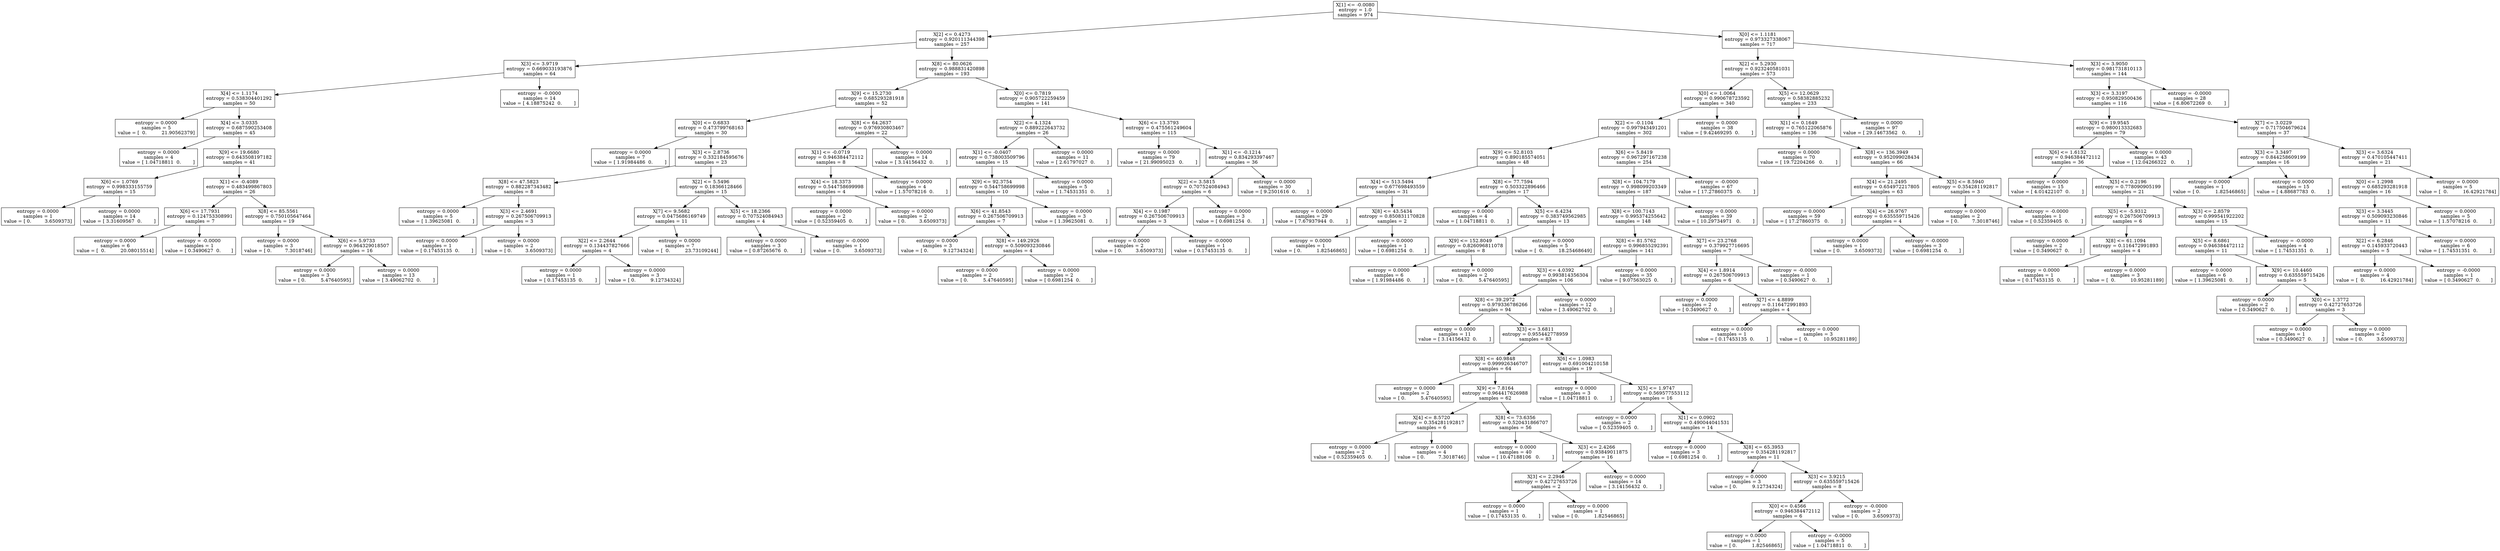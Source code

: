 digraph Tree {
0 [label="X[1] <= -0.0080\nentropy = 1.0\nsamples = 974", shape="box"] ;
1 [label="X[2] <= 0.4273\nentropy = 0.920111344398\nsamples = 257", shape="box"] ;
0 -> 1 ;
2 [label="X[3] <= 3.9719\nentropy = 0.669033193876\nsamples = 64", shape="box"] ;
1 -> 2 ;
3 [label="X[4] <= 1.1174\nentropy = 0.538304401292\nsamples = 50", shape="box"] ;
2 -> 3 ;
4 [label="entropy = 0.0000\nsamples = 5\nvalue = [  0.          21.90562379]", shape="box"] ;
3 -> 4 ;
5 [label="X[4] <= 3.0335\nentropy = 0.687590253408\nsamples = 45", shape="box"] ;
3 -> 5 ;
6 [label="entropy = 0.0000\nsamples = 4\nvalue = [ 1.04718811  0.        ]", shape="box"] ;
5 -> 6 ;
7 [label="X[9] <= 19.6680\nentropy = 0.643508197182\nsamples = 41", shape="box"] ;
5 -> 7 ;
8 [label="X[6] <= 1.0769\nentropy = 0.998333155759\nsamples = 15", shape="box"] ;
7 -> 8 ;
9 [label="entropy = 0.0000\nsamples = 1\nvalue = [ 0.         3.6509373]", shape="box"] ;
8 -> 9 ;
10 [label="entropy = 0.0000\nsamples = 14\nvalue = [ 3.31609567  0.        ]", shape="box"] ;
8 -> 10 ;
11 [label="X[1] <= -0.4089\nentropy = 0.483499867803\nsamples = 26", shape="box"] ;
7 -> 11 ;
12 [label="X[6] <= 17.7931\nentropy = 0.124753308991\nsamples = 7", shape="box"] ;
11 -> 12 ;
13 [label="entropy = 0.0000\nsamples = 6\nvalue = [  0.          20.08015514]", shape="box"] ;
12 -> 13 ;
14 [label="entropy = -0.0000\nsamples = 1\nvalue = [ 0.3490627  0.       ]", shape="box"] ;
12 -> 14 ;
15 [label="X[8] <= 85.5561\nentropy = 0.750105647464\nsamples = 19", shape="box"] ;
11 -> 15 ;
16 [label="entropy = 0.0000\nsamples = 3\nvalue = [ 0.         7.3018746]", shape="box"] ;
15 -> 16 ;
17 [label="X[6] <= 5.9733\nentropy = 0.964329018507\nsamples = 16", shape="box"] ;
15 -> 17 ;
18 [label="entropy = 0.0000\nsamples = 3\nvalue = [ 0.          5.47640595]", shape="box"] ;
17 -> 18 ;
19 [label="entropy = 0.0000\nsamples = 13\nvalue = [ 3.49062702  0.        ]", shape="box"] ;
17 -> 19 ;
20 [label="entropy = -0.0000\nsamples = 14\nvalue = [ 4.18875242  0.        ]", shape="box"] ;
2 -> 20 ;
21 [label="X[8] <= 80.0626\nentropy = 0.988831420898\nsamples = 193", shape="box"] ;
1 -> 21 ;
22 [label="X[9] <= 15.2730\nentropy = 0.685293281918\nsamples = 52", shape="box"] ;
21 -> 22 ;
23 [label="X[0] <= 0.6833\nentropy = 0.473799768163\nsamples = 30", shape="box"] ;
22 -> 23 ;
24 [label="entropy = 0.0000\nsamples = 7\nvalue = [ 1.91984486  0.        ]", shape="box"] ;
23 -> 24 ;
25 [label="X[3] <= 2.8736\nentropy = 0.332184595676\nsamples = 23", shape="box"] ;
23 -> 25 ;
26 [label="X[8] <= 47.5823\nentropy = 0.882287343482\nsamples = 8", shape="box"] ;
25 -> 26 ;
27 [label="entropy = 0.0000\nsamples = 5\nvalue = [ 1.39625081  0.        ]", shape="box"] ;
26 -> 27 ;
28 [label="X[3] <= 2.4691\nentropy = 0.267506709913\nsamples = 3", shape="box"] ;
26 -> 28 ;
29 [label="entropy = 0.0000\nsamples = 1\nvalue = [ 0.17453135  0.        ]", shape="box"] ;
28 -> 29 ;
30 [label="entropy = 0.0000\nsamples = 2\nvalue = [ 0.         3.6509373]", shape="box"] ;
28 -> 30 ;
31 [label="X[2] <= 5.5496\nentropy = 0.18366128466\nsamples = 15", shape="box"] ;
25 -> 31 ;
32 [label="X[7] <= 9.5682\nentropy = 0.0475686169749\nsamples = 11", shape="box"] ;
31 -> 32 ;
33 [label="X[2] <= 2.2644\nentropy = 0.134437827666\nsamples = 4", shape="box"] ;
32 -> 33 ;
34 [label="entropy = 0.0000\nsamples = 1\nvalue = [ 0.17453135  0.        ]", shape="box"] ;
33 -> 34 ;
35 [label="entropy = 0.0000\nsamples = 3\nvalue = [ 0.          9.12734324]", shape="box"] ;
33 -> 35 ;
36 [label="entropy = 0.0000\nsamples = 7\nvalue = [  0.          23.73109244]", shape="box"] ;
32 -> 36 ;
37 [label="X[5] <= 18.2366\nentropy = 0.707524084943\nsamples = 4", shape="box"] ;
31 -> 37 ;
38 [label="entropy = 0.0000\nsamples = 3\nvalue = [ 0.87265676  0.        ]", shape="box"] ;
37 -> 38 ;
39 [label="entropy = -0.0000\nsamples = 1\nvalue = [ 0.         3.6509373]", shape="box"] ;
37 -> 39 ;
40 [label="X[8] <= 64.2637\nentropy = 0.976930803467\nsamples = 22", shape="box"] ;
22 -> 40 ;
41 [label="X[1] <= -0.0719\nentropy = 0.946384472112\nsamples = 8", shape="box"] ;
40 -> 41 ;
42 [label="X[4] <= 18.3373\nentropy = 0.544758699998\nsamples = 4", shape="box"] ;
41 -> 42 ;
43 [label="entropy = 0.0000\nsamples = 2\nvalue = [ 0.52359405  0.        ]", shape="box"] ;
42 -> 43 ;
44 [label="entropy = 0.0000\nsamples = 2\nvalue = [ 0.         3.6509373]", shape="box"] ;
42 -> 44 ;
45 [label="entropy = 0.0000\nsamples = 4\nvalue = [ 1.57078216  0.        ]", shape="box"] ;
41 -> 45 ;
46 [label="entropy = 0.0000\nsamples = 14\nvalue = [ 3.14156432  0.        ]", shape="box"] ;
40 -> 46 ;
47 [label="X[0] <= 0.7819\nentropy = 0.905722259459\nsamples = 141", shape="box"] ;
21 -> 47 ;
48 [label="X[2] <= 4.1324\nentropy = 0.889222643732\nsamples = 26", shape="box"] ;
47 -> 48 ;
49 [label="X[1] <= -0.0407\nentropy = 0.738003509796\nsamples = 15", shape="box"] ;
48 -> 49 ;
50 [label="X[9] <= 92.3754\nentropy = 0.544758699998\nsamples = 10", shape="box"] ;
49 -> 50 ;
51 [label="X[6] <= 41.8543\nentropy = 0.267506709913\nsamples = 7", shape="box"] ;
50 -> 51 ;
52 [label="entropy = 0.0000\nsamples = 3\nvalue = [ 0.          9.12734324]", shape="box"] ;
51 -> 52 ;
53 [label="X[8] <= 149.2926\nentropy = 0.509093230846\nsamples = 4", shape="box"] ;
51 -> 53 ;
54 [label="entropy = 0.0000\nsamples = 2\nvalue = [ 0.          5.47640595]", shape="box"] ;
53 -> 54 ;
55 [label="entropy = 0.0000\nsamples = 2\nvalue = [ 0.6981254  0.       ]", shape="box"] ;
53 -> 55 ;
56 [label="entropy = 0.0000\nsamples = 3\nvalue = [ 1.39625081  0.        ]", shape="box"] ;
50 -> 56 ;
57 [label="entropy = 0.0000\nsamples = 5\nvalue = [ 1.74531351  0.        ]", shape="box"] ;
49 -> 57 ;
58 [label="entropy = 0.0000\nsamples = 11\nvalue = [ 2.61797027  0.        ]", shape="box"] ;
48 -> 58 ;
59 [label="X[6] <= 13.3793\nentropy = 0.475561249604\nsamples = 115", shape="box"] ;
47 -> 59 ;
60 [label="entropy = 0.0000\nsamples = 79\nvalue = [ 21.99095023   0.        ]", shape="box"] ;
59 -> 60 ;
61 [label="X[1] <= -0.1214\nentropy = 0.834293397467\nsamples = 36", shape="box"] ;
59 -> 61 ;
62 [label="X[2] <= 3.5815\nentropy = 0.707524084943\nsamples = 6", shape="box"] ;
61 -> 62 ;
63 [label="X[4] <= 0.1987\nentropy = 0.267506709913\nsamples = 3", shape="box"] ;
62 -> 63 ;
64 [label="entropy = 0.0000\nsamples = 2\nvalue = [ 0.         3.6509373]", shape="box"] ;
63 -> 64 ;
65 [label="entropy = -0.0000\nsamples = 1\nvalue = [ 0.17453135  0.        ]", shape="box"] ;
63 -> 65 ;
66 [label="entropy = 0.0000\nsamples = 3\nvalue = [ 0.6981254  0.       ]", shape="box"] ;
62 -> 66 ;
67 [label="entropy = 0.0000\nsamples = 30\nvalue = [ 9.2501616  0.       ]", shape="box"] ;
61 -> 67 ;
68 [label="X[0] <= 1.1181\nentropy = 0.973327338067\nsamples = 717", shape="box"] ;
0 -> 68 ;
69 [label="X[2] <= 5.2930\nentropy = 0.923240581031\nsamples = 573", shape="box"] ;
68 -> 69 ;
70 [label="X[0] <= 1.0064\nentropy = 0.990678723592\nsamples = 340", shape="box"] ;
69 -> 70 ;
71 [label="X[2] <= -0.1104\nentropy = 0.997943491201\nsamples = 302", shape="box"] ;
70 -> 71 ;
72 [label="X[9] <= 52.8103\nentropy = 0.890185574051\nsamples = 48", shape="box"] ;
71 -> 72 ;
73 [label="X[4] <= 513.5494\nentropy = 0.677698493559\nsamples = 31", shape="box"] ;
72 -> 73 ;
74 [label="entropy = 0.0000\nsamples = 29\nvalue = [ 7.67937944  0.        ]", shape="box"] ;
73 -> 74 ;
75 [label="X[8] <= 43.5434\nentropy = 0.850831170828\nsamples = 2", shape="box"] ;
73 -> 75 ;
76 [label="entropy = 0.0000\nsamples = 1\nvalue = [ 0.          1.82546865]", shape="box"] ;
75 -> 76 ;
77 [label="entropy = 0.0000\nsamples = 1\nvalue = [ 0.6981254  0.       ]", shape="box"] ;
75 -> 77 ;
78 [label="X[8] <= 77.7594\nentropy = 0.503322896466\nsamples = 17", shape="box"] ;
72 -> 78 ;
79 [label="entropy = 0.0000\nsamples = 4\nvalue = [ 1.04718811  0.        ]", shape="box"] ;
78 -> 79 ;
80 [label="X[5] <= 6.4234\nentropy = 0.383749562985\nsamples = 13", shape="box"] ;
78 -> 80 ;
81 [label="X[9] <= 152.8049\nentropy = 0.826096811078\nsamples = 8", shape="box"] ;
80 -> 81 ;
82 [label="entropy = 0.0000\nsamples = 6\nvalue = [ 1.91984486  0.        ]", shape="box"] ;
81 -> 82 ;
83 [label="entropy = 0.0000\nsamples = 2\nvalue = [ 0.          5.47640595]", shape="box"] ;
81 -> 83 ;
84 [label="entropy = 0.0000\nsamples = 5\nvalue = [  0.          18.25468649]", shape="box"] ;
80 -> 84 ;
85 [label="X[6] <= 5.8419\nentropy = 0.967297167238\nsamples = 254", shape="box"] ;
71 -> 85 ;
86 [label="X[8] <= 104.7179\nentropy = 0.998099203349\nsamples = 187", shape="box"] ;
85 -> 86 ;
87 [label="X[8] <= 100.7143\nentropy = 0.995374255642\nsamples = 148", shape="box"] ;
86 -> 87 ;
88 [label="X[8] <= 81.5762\nentropy = 0.996855292391\nsamples = 141", shape="box"] ;
87 -> 88 ;
89 [label="X[3] <= 4.0392\nentropy = 0.993814356304\nsamples = 106", shape="box"] ;
88 -> 89 ;
90 [label="X[8] <= 39.2972\nentropy = 0.979336786266\nsamples = 94", shape="box"] ;
89 -> 90 ;
91 [label="entropy = 0.0000\nsamples = 11\nvalue = [ 3.14156432  0.        ]", shape="box"] ;
90 -> 91 ;
92 [label="X[3] <= 3.6811\nentropy = 0.955442778959\nsamples = 83", shape="box"] ;
90 -> 92 ;
93 [label="X[8] <= 40.9848\nentropy = 0.999926346707\nsamples = 64", shape="box"] ;
92 -> 93 ;
94 [label="entropy = 0.0000\nsamples = 2\nvalue = [ 0.          5.47640595]", shape="box"] ;
93 -> 94 ;
95 [label="X[9] <= 7.8164\nentropy = 0.964417626988\nsamples = 62", shape="box"] ;
93 -> 95 ;
96 [label="X[4] <= 8.5720\nentropy = 0.354281192817\nsamples = 6", shape="box"] ;
95 -> 96 ;
97 [label="entropy = 0.0000\nsamples = 2\nvalue = [ 0.52359405  0.        ]", shape="box"] ;
96 -> 97 ;
98 [label="entropy = 0.0000\nsamples = 4\nvalue = [ 0.         7.3018746]", shape="box"] ;
96 -> 98 ;
99 [label="X[8] <= 73.6356\nentropy = 0.520431866707\nsamples = 56", shape="box"] ;
95 -> 99 ;
100 [label="entropy = 0.0000\nsamples = 40\nvalue = [ 10.47188106   0.        ]", shape="box"] ;
99 -> 100 ;
101 [label="X[3] <= 2.4266\nentropy = 0.93849011875\nsamples = 16", shape="box"] ;
99 -> 101 ;
102 [label="X[3] <= 2.2946\nentropy = 0.42727653726\nsamples = 2", shape="box"] ;
101 -> 102 ;
103 [label="entropy = 0.0000\nsamples = 1\nvalue = [ 0.17453135  0.        ]", shape="box"] ;
102 -> 103 ;
104 [label="entropy = 0.0000\nsamples = 1\nvalue = [ 0.          1.82546865]", shape="box"] ;
102 -> 104 ;
105 [label="entropy = 0.0000\nsamples = 14\nvalue = [ 3.14156432  0.        ]", shape="box"] ;
101 -> 105 ;
106 [label="X[6] <= 1.0983\nentropy = 0.691004210158\nsamples = 19", shape="box"] ;
92 -> 106 ;
107 [label="entropy = 0.0000\nsamples = 3\nvalue = [ 1.04718811  0.        ]", shape="box"] ;
106 -> 107 ;
108 [label="X[5] <= 1.9747\nentropy = 0.569577553112\nsamples = 16", shape="box"] ;
106 -> 108 ;
109 [label="entropy = 0.0000\nsamples = 2\nvalue = [ 0.52359405  0.        ]", shape="box"] ;
108 -> 109 ;
110 [label="X[1] <= 0.0902\nentropy = 0.490044041531\nsamples = 14", shape="box"] ;
108 -> 110 ;
111 [label="entropy = 0.0000\nsamples = 3\nvalue = [ 0.6981254  0.       ]", shape="box"] ;
110 -> 111 ;
112 [label="X[8] <= 65.3953\nentropy = 0.354281192817\nsamples = 11", shape="box"] ;
110 -> 112 ;
113 [label="entropy = 0.0000\nsamples = 3\nvalue = [ 0.          9.12734324]", shape="box"] ;
112 -> 113 ;
114 [label="X[3] <= 3.9215\nentropy = 0.635559715426\nsamples = 8", shape="box"] ;
112 -> 114 ;
115 [label="X[0] <= 0.4566\nentropy = 0.946384472112\nsamples = 6", shape="box"] ;
114 -> 115 ;
116 [label="entropy = 0.0000\nsamples = 1\nvalue = [ 0.          1.82546865]", shape="box"] ;
115 -> 116 ;
117 [label="entropy = -0.0000\nsamples = 5\nvalue = [ 1.04718811  0.        ]", shape="box"] ;
115 -> 117 ;
118 [label="entropy = -0.0000\nsamples = 2\nvalue = [ 0.         3.6509373]", shape="box"] ;
114 -> 118 ;
119 [label="entropy = 0.0000\nsamples = 12\nvalue = [ 3.49062702  0.        ]", shape="box"] ;
89 -> 119 ;
120 [label="entropy = 0.0000\nsamples = 35\nvalue = [ 9.07563025  0.        ]", shape="box"] ;
88 -> 120 ;
121 [label="X[7] <= 23.2768\nentropy = 0.379927716695\nsamples = 7", shape="box"] ;
87 -> 121 ;
122 [label="X[4] <= 1.8914\nentropy = 0.267506709913\nsamples = 6", shape="box"] ;
121 -> 122 ;
123 [label="entropy = 0.0000\nsamples = 2\nvalue = [ 0.3490627  0.       ]", shape="box"] ;
122 -> 123 ;
124 [label="X[7] <= 4.8899\nentropy = 0.116472991893\nsamples = 4", shape="box"] ;
122 -> 124 ;
125 [label="entropy = 0.0000\nsamples = 1\nvalue = [ 0.17453135  0.        ]", shape="box"] ;
124 -> 125 ;
126 [label="entropy = 0.0000\nsamples = 3\nvalue = [  0.          10.95281189]", shape="box"] ;
124 -> 126 ;
127 [label="entropy = -0.0000\nsamples = 1\nvalue = [ 0.3490627  0.       ]", shape="box"] ;
121 -> 127 ;
128 [label="entropy = 0.0000\nsamples = 39\nvalue = [ 10.29734971   0.        ]", shape="box"] ;
86 -> 128 ;
129 [label="entropy = -0.0000\nsamples = 67\nvalue = [ 17.27860375   0.        ]", shape="box"] ;
85 -> 129 ;
130 [label="entropy = 0.0000\nsamples = 38\nvalue = [ 9.42469295  0.        ]", shape="box"] ;
70 -> 130 ;
131 [label="X[5] <= 12.0629\nentropy = 0.58382885232\nsamples = 233", shape="box"] ;
69 -> 131 ;
132 [label="X[1] <= 0.1649\nentropy = 0.765122065876\nsamples = 136", shape="box"] ;
131 -> 132 ;
133 [label="entropy = 0.0000\nsamples = 70\nvalue = [ 19.72204266   0.        ]", shape="box"] ;
132 -> 133 ;
134 [label="X[8] <= 136.3949\nentropy = 0.952099028434\nsamples = 66", shape="box"] ;
132 -> 134 ;
135 [label="X[4] <= 21.2495\nentropy = 0.654972217805\nsamples = 63", shape="box"] ;
134 -> 135 ;
136 [label="entropy = 0.0000\nsamples = 59\nvalue = [ 17.27860375   0.        ]", shape="box"] ;
135 -> 136 ;
137 [label="X[4] <= 26.9767\nentropy = 0.635559715426\nsamples = 4", shape="box"] ;
135 -> 137 ;
138 [label="entropy = 0.0000\nsamples = 1\nvalue = [ 0.         3.6509373]", shape="box"] ;
137 -> 138 ;
139 [label="entropy = -0.0000\nsamples = 3\nvalue = [ 0.6981254  0.       ]", shape="box"] ;
137 -> 139 ;
140 [label="X[5] <= 8.5940\nentropy = 0.354281192817\nsamples = 3", shape="box"] ;
134 -> 140 ;
141 [label="entropy = 0.0000\nsamples = 2\nvalue = [ 0.         7.3018746]", shape="box"] ;
140 -> 141 ;
142 [label="entropy = -0.0000\nsamples = 1\nvalue = [ 0.52359405  0.        ]", shape="box"] ;
140 -> 142 ;
143 [label="entropy = 0.0000\nsamples = 97\nvalue = [ 29.14673562   0.        ]", shape="box"] ;
131 -> 143 ;
144 [label="X[3] <= 3.9050\nentropy = 0.981731810113\nsamples = 144", shape="box"] ;
68 -> 144 ;
145 [label="X[3] <= 3.3197\nentropy = 0.950829500436\nsamples = 116", shape="box"] ;
144 -> 145 ;
146 [label="X[9] <= 19.9545\nentropy = 0.980013332683\nsamples = 79", shape="box"] ;
145 -> 146 ;
147 [label="X[6] <= 1.6132\nentropy = 0.946384472112\nsamples = 36", shape="box"] ;
146 -> 147 ;
148 [label="entropy = 0.0000\nsamples = 15\nvalue = [ 4.01422107  0.        ]", shape="box"] ;
147 -> 148 ;
149 [label="X[5] <= 0.2196\nentropy = 0.778090905199\nsamples = 21", shape="box"] ;
147 -> 149 ;
150 [label="X[5] <= -5.9312\nentropy = 0.267506709913\nsamples = 6", shape="box"] ;
149 -> 150 ;
151 [label="entropy = 0.0000\nsamples = 2\nvalue = [ 0.3490627  0.       ]", shape="box"] ;
150 -> 151 ;
152 [label="X[8] <= 61.1094\nentropy = 0.116472991893\nsamples = 4", shape="box"] ;
150 -> 152 ;
153 [label="entropy = 0.0000\nsamples = 1\nvalue = [ 0.17453135  0.        ]", shape="box"] ;
152 -> 153 ;
154 [label="entropy = 0.0000\nsamples = 3\nvalue = [  0.          10.95281189]", shape="box"] ;
152 -> 154 ;
155 [label="X[3] <= 2.8579\nentropy = 0.999541922202\nsamples = 15", shape="box"] ;
149 -> 155 ;
156 [label="X[5] <= 8.6861\nentropy = 0.946384472112\nsamples = 11", shape="box"] ;
155 -> 156 ;
157 [label="entropy = 0.0000\nsamples = 6\nvalue = [ 1.39625081  0.        ]", shape="box"] ;
156 -> 157 ;
158 [label="X[9] <= 10.4460\nentropy = 0.635559715426\nsamples = 5", shape="box"] ;
156 -> 158 ;
159 [label="entropy = 0.0000\nsamples = 2\nvalue = [ 0.3490627  0.       ]", shape="box"] ;
158 -> 159 ;
160 [label="X[0] <= 1.3772\nentropy = 0.42727653726\nsamples = 3", shape="box"] ;
158 -> 160 ;
161 [label="entropy = 0.0000\nsamples = 1\nvalue = [ 0.3490627  0.       ]", shape="box"] ;
160 -> 161 ;
162 [label="entropy = 0.0000\nsamples = 2\nvalue = [ 0.         3.6509373]", shape="box"] ;
160 -> 162 ;
163 [label="entropy = -0.0000\nsamples = 4\nvalue = [ 1.74531351  0.        ]", shape="box"] ;
155 -> 163 ;
164 [label="entropy = 0.0000\nsamples = 43\nvalue = [ 12.04266322   0.        ]", shape="box"] ;
146 -> 164 ;
165 [label="X[7] <= 3.0229\nentropy = 0.717504679624\nsamples = 37", shape="box"] ;
145 -> 165 ;
166 [label="X[3] <= 3.3497\nentropy = 0.844258609199\nsamples = 16", shape="box"] ;
165 -> 166 ;
167 [label="entropy = 0.0000\nsamples = 1\nvalue = [ 0.          1.82546865]", shape="box"] ;
166 -> 167 ;
168 [label="entropy = 0.0000\nsamples = 15\nvalue = [ 4.88687783  0.        ]", shape="box"] ;
166 -> 168 ;
169 [label="X[3] <= 3.6324\nentropy = 0.470105447411\nsamples = 21", shape="box"] ;
165 -> 169 ;
170 [label="X[0] <= 1.2998\nentropy = 0.685293281918\nsamples = 16", shape="box"] ;
169 -> 170 ;
171 [label="X[3] <= 3.3445\nentropy = 0.509093230846\nsamples = 11", shape="box"] ;
170 -> 171 ;
172 [label="X[2] <= 6.2846\nentropy = 0.145933720443\nsamples = 5", shape="box"] ;
171 -> 172 ;
173 [label="entropy = 0.0000\nsamples = 4\nvalue = [  0.          16.42921784]", shape="box"] ;
172 -> 173 ;
174 [label="entropy = -0.0000\nsamples = 1\nvalue = [ 0.3490627  0.       ]", shape="box"] ;
172 -> 174 ;
175 [label="entropy = 0.0000\nsamples = 6\nvalue = [ 1.74531351  0.        ]", shape="box"] ;
171 -> 175 ;
176 [label="entropy = 0.0000\nsamples = 5\nvalue = [ 1.57078216  0.        ]", shape="box"] ;
170 -> 176 ;
177 [label="entropy = 0.0000\nsamples = 5\nvalue = [  0.          16.42921784]", shape="box"] ;
169 -> 177 ;
178 [label="entropy = -0.0000\nsamples = 28\nvalue = [ 6.80672269  0.        ]", shape="box"] ;
144 -> 178 ;
}